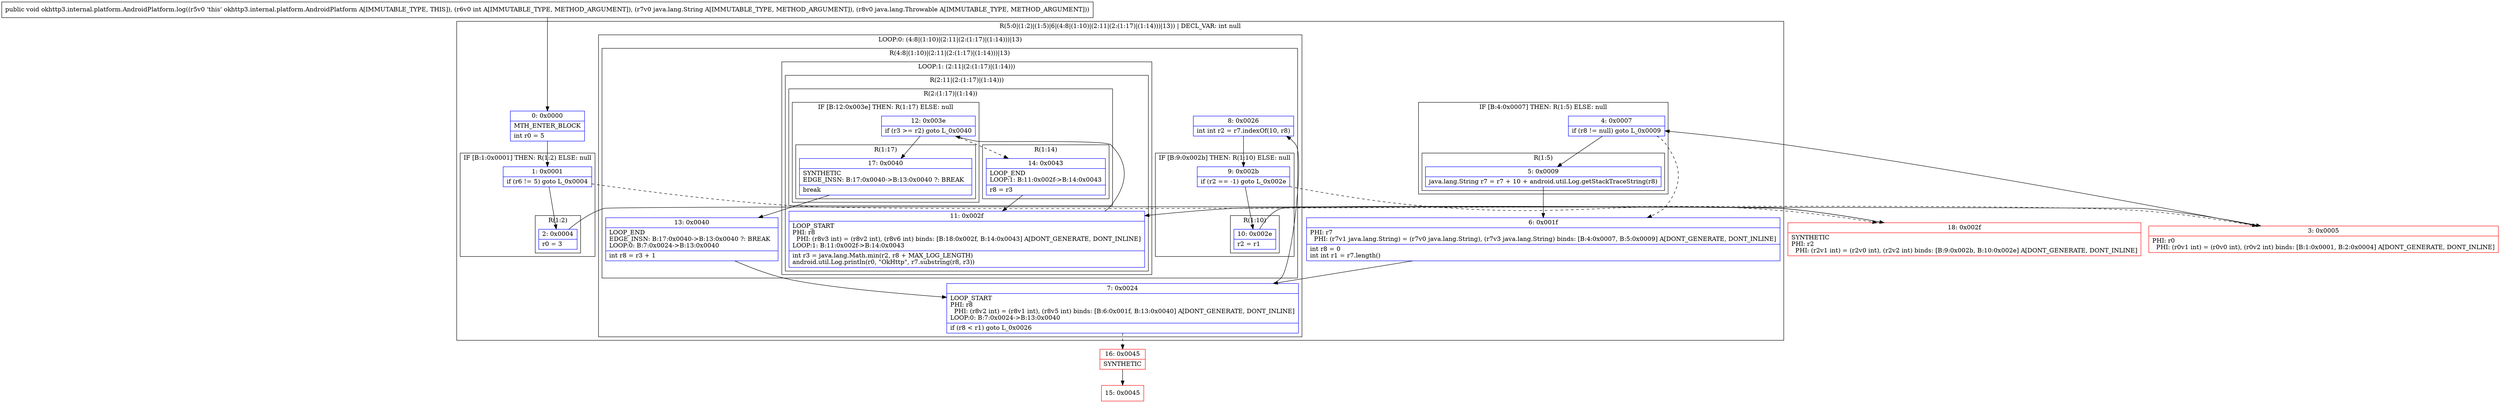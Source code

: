 digraph "CFG forokhttp3.internal.platform.AndroidPlatform.log(ILjava\/lang\/String;Ljava\/lang\/Throwable;)V" {
subgraph cluster_Region_2070551562 {
label = "R(5:0|(1:2)|(1:5)|6|(4:8|(1:10)|(2:11|(2:(1:17)|(1:14)))|13)) | DECL_VAR: int null\l";
node [shape=record,color=blue];
Node_0 [shape=record,label="{0\:\ 0x0000|MTH_ENTER_BLOCK\l|int r0 = 5\l}"];
subgraph cluster_IfRegion_748636519 {
label = "IF [B:1:0x0001] THEN: R(1:2) ELSE: null";
node [shape=record,color=blue];
Node_1 [shape=record,label="{1\:\ 0x0001|if (r6 != 5) goto L_0x0004\l}"];
subgraph cluster_Region_1926293169 {
label = "R(1:2)";
node [shape=record,color=blue];
Node_2 [shape=record,label="{2\:\ 0x0004|r0 = 3\l}"];
}
}
subgraph cluster_IfRegion_75566796 {
label = "IF [B:4:0x0007] THEN: R(1:5) ELSE: null";
node [shape=record,color=blue];
Node_4 [shape=record,label="{4\:\ 0x0007|if (r8 != null) goto L_0x0009\l}"];
subgraph cluster_Region_278743021 {
label = "R(1:5)";
node [shape=record,color=blue];
Node_5 [shape=record,label="{5\:\ 0x0009|java.lang.String r7 = r7 + 10 + android.util.Log.getStackTraceString(r8)\l}"];
}
}
Node_6 [shape=record,label="{6\:\ 0x001f|PHI: r7 \l  PHI: (r7v1 java.lang.String) = (r7v0 java.lang.String), (r7v3 java.lang.String) binds: [B:4:0x0007, B:5:0x0009] A[DONT_GENERATE, DONT_INLINE]\l|int r8 = 0\lint int r1 = r7.length()\l}"];
subgraph cluster_LoopRegion_1723502817 {
label = "LOOP:0: (4:8|(1:10)|(2:11|(2:(1:17)|(1:14)))|13)";
node [shape=record,color=blue];
Node_7 [shape=record,label="{7\:\ 0x0024|LOOP_START\lPHI: r8 \l  PHI: (r8v2 int) = (r8v1 int), (r8v5 int) binds: [B:6:0x001f, B:13:0x0040] A[DONT_GENERATE, DONT_INLINE]\lLOOP:0: B:7:0x0024\-\>B:13:0x0040\l|if (r8 \< r1) goto L_0x0026\l}"];
subgraph cluster_Region_948688908 {
label = "R(4:8|(1:10)|(2:11|(2:(1:17)|(1:14)))|13)";
node [shape=record,color=blue];
Node_8 [shape=record,label="{8\:\ 0x0026|int int r2 = r7.indexOf(10, r8)\l}"];
subgraph cluster_IfRegion_1394210412 {
label = "IF [B:9:0x002b] THEN: R(1:10) ELSE: null";
node [shape=record,color=blue];
Node_9 [shape=record,label="{9\:\ 0x002b|if (r2 == \-1) goto L_0x002e\l}"];
subgraph cluster_Region_892605310 {
label = "R(1:10)";
node [shape=record,color=blue];
Node_10 [shape=record,label="{10\:\ 0x002e|r2 = r1\l}"];
}
}
subgraph cluster_LoopRegion_477929888 {
label = "LOOP:1: (2:11|(2:(1:17)|(1:14)))";
node [shape=record,color=blue];
subgraph cluster_Region_457769626 {
label = "R(2:11|(2:(1:17)|(1:14)))";
node [shape=record,color=blue];
Node_11 [shape=record,label="{11\:\ 0x002f|LOOP_START\lPHI: r8 \l  PHI: (r8v3 int) = (r8v2 int), (r8v6 int) binds: [B:18:0x002f, B:14:0x0043] A[DONT_GENERATE, DONT_INLINE]\lLOOP:1: B:11:0x002f\-\>B:14:0x0043\l|int r3 = java.lang.Math.min(r2, r8 + MAX_LOG_LENGTH)\landroid.util.Log.println(r0, \"OkHttp\", r7.substring(r8, r3))\l}"];
subgraph cluster_Region_1258166073 {
label = "R(2:(1:17)|(1:14))";
node [shape=record,color=blue];
subgraph cluster_IfRegion_280677781 {
label = "IF [B:12:0x003e] THEN: R(1:17) ELSE: null";
node [shape=record,color=blue];
Node_12 [shape=record,label="{12\:\ 0x003e|if (r3 \>= r2) goto L_0x0040\l}"];
subgraph cluster_Region_1183160260 {
label = "R(1:17)";
node [shape=record,color=blue];
Node_17 [shape=record,label="{17\:\ 0x0040|SYNTHETIC\lEDGE_INSN: B:17:0x0040\-\>B:13:0x0040 ?: BREAK  \l|break\l}"];
}
}
subgraph cluster_Region_321526107 {
label = "R(1:14)";
node [shape=record,color=blue];
Node_14 [shape=record,label="{14\:\ 0x0043|LOOP_END\lLOOP:1: B:11:0x002f\-\>B:14:0x0043\l|r8 = r3\l}"];
}
}
}
}
Node_13 [shape=record,label="{13\:\ 0x0040|LOOP_END\lEDGE_INSN: B:17:0x0040\-\>B:13:0x0040 ?: BREAK  \lLOOP:0: B:7:0x0024\-\>B:13:0x0040\l|int r8 = r3 + 1\l}"];
}
}
}
Node_3 [shape=record,color=red,label="{3\:\ 0x0005|PHI: r0 \l  PHI: (r0v1 int) = (r0v0 int), (r0v2 int) binds: [B:1:0x0001, B:2:0x0004] A[DONT_GENERATE, DONT_INLINE]\l}"];
Node_15 [shape=record,color=red,label="{15\:\ 0x0045}"];
Node_16 [shape=record,color=red,label="{16\:\ 0x0045|SYNTHETIC\l}"];
Node_18 [shape=record,color=red,label="{18\:\ 0x002f|SYNTHETIC\lPHI: r2 \l  PHI: (r2v1 int) = (r2v0 int), (r2v2 int) binds: [B:9:0x002b, B:10:0x002e] A[DONT_GENERATE, DONT_INLINE]\l}"];
MethodNode[shape=record,label="{public void okhttp3.internal.platform.AndroidPlatform.log((r5v0 'this' okhttp3.internal.platform.AndroidPlatform A[IMMUTABLE_TYPE, THIS]), (r6v0 int A[IMMUTABLE_TYPE, METHOD_ARGUMENT]), (r7v0 java.lang.String A[IMMUTABLE_TYPE, METHOD_ARGUMENT]), (r8v0 java.lang.Throwable A[IMMUTABLE_TYPE, METHOD_ARGUMENT])) }"];
MethodNode -> Node_0;
Node_0 -> Node_1;
Node_1 -> Node_2;
Node_1 -> Node_3[style=dashed];
Node_2 -> Node_3;
Node_4 -> Node_5;
Node_4 -> Node_6[style=dashed];
Node_5 -> Node_6;
Node_6 -> Node_7;
Node_7 -> Node_8;
Node_7 -> Node_16[style=dashed];
Node_8 -> Node_9;
Node_9 -> Node_10;
Node_9 -> Node_18[style=dashed];
Node_10 -> Node_18;
Node_11 -> Node_12;
Node_12 -> Node_14[style=dashed];
Node_12 -> Node_17;
Node_17 -> Node_13;
Node_14 -> Node_11;
Node_13 -> Node_7;
Node_3 -> Node_4;
Node_16 -> Node_15;
Node_18 -> Node_11;
}

